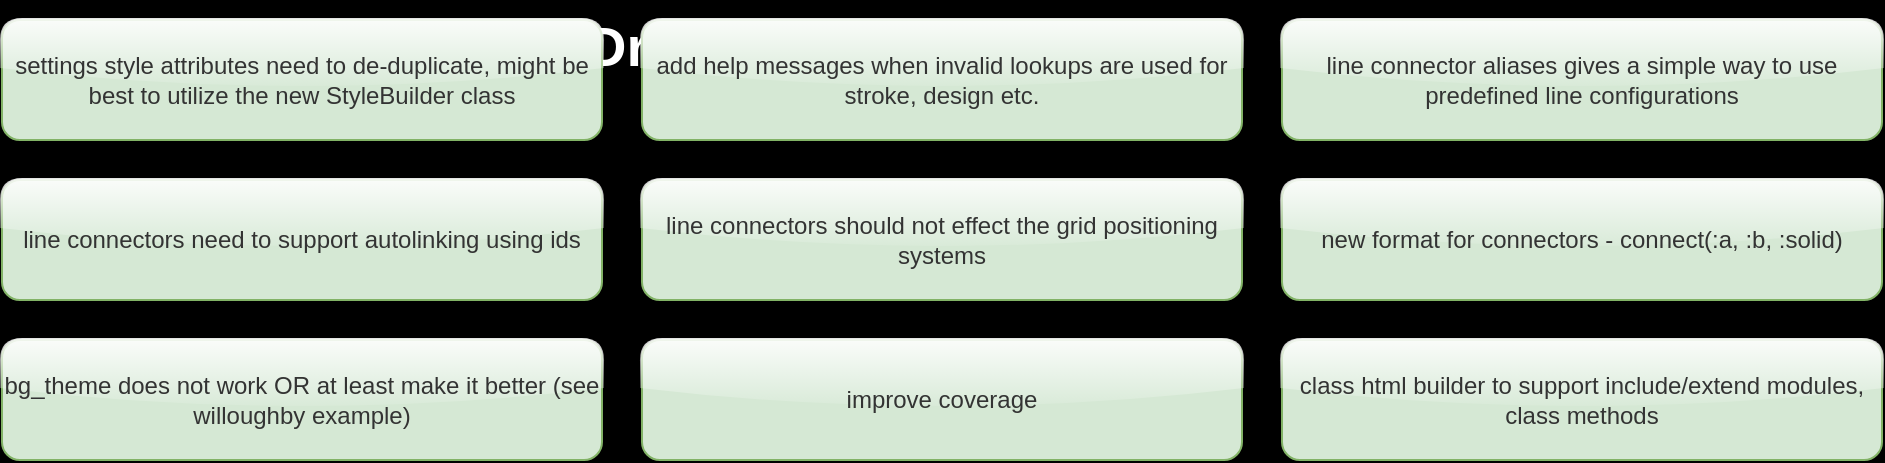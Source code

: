 <mxfile>
  <diagram id="7Ft" name="In progress">
    <mxGraphModel dx="0" dy="0" background="#000000" grid="0" gridSize="10" guides="1" tooltips="1" connect="1" arrows="1" fold="1" page="1" pageScale="1" pageWidth="1169" pageHeight="827" math="0" shadow="0">
      <root>
        <mxCell id="page_root_7Ft" parent="7Ft"/>
        <mxCell id="node_root_7Ft" parent="page_root_7Ft"/>
        <mxCell id="7Ft-1" value="DrawIO DSL" style="whiteSpace=wrap;html=1;rounded=1;glass=1;fontColor=#FFFFFF;text;fontSize=28;fontStyle=1;fillColor=none" vertex="1" parent="node_root_7Ft">
          <mxGeometry x="300" y="0" width="400" height="80" as="geometry"/>
        </mxCell>
        <mxCell id="7Ft-3" value="settings style attributes need to de-duplicate, might be best to utilize the new StyleBuilder class" style="whiteSpace=wrap;html=1;rounded=1;glass=1;fillColor=#d5e8d4;strokeColor=#82b366;fontColor=#333333" vertex="1" parent="node_root_7Ft">
          <mxGeometry x="10" y="10" width="300" height="60" as="geometry"/>
        </mxCell>
        <mxCell id="7Ft-4" value="add help messages when invalid lookups are used for stroke, design etc." style="whiteSpace=wrap;html=1;rounded=1;glass=1;fillColor=#d5e8d4;strokeColor=#82b366;fontColor=#333333" vertex="1" parent="node_root_7Ft">
          <mxGeometry x="330" y="10" width="300" height="60" as="geometry"/>
        </mxCell>
        <mxCell id="7Ft-5" value="line connector aliases gives a simple way to use predefined line configurations" style="whiteSpace=wrap;html=1;rounded=1;glass=1;fillColor=#d5e8d4;strokeColor=#82b366;fontColor=#333333" vertex="1" parent="node_root_7Ft">
          <mxGeometry x="650" y="10" width="300" height="60" as="geometry"/>
        </mxCell>
        <mxCell id="7Ft-6" value="line connectors need to support autolinking using ids" style="whiteSpace=wrap;html=1;rounded=1;glass=1;fillColor=#d5e8d4;strokeColor=#82b366;fontColor=#333333" vertex="1" parent="node_root_7Ft">
          <mxGeometry x="10" y="90" width="300" height="60" as="geometry"/>
        </mxCell>
        <mxCell id="7Ft-7" value="line connectors should not effect the grid positioning systems" style="whiteSpace=wrap;html=1;rounded=1;glass=1;fillColor=#d5e8d4;strokeColor=#82b366;fontColor=#333333" vertex="1" parent="node_root_7Ft">
          <mxGeometry x="330" y="90" width="300" height="60" as="geometry"/>
        </mxCell>
        <mxCell id="7Ft-8" value="new format for connectors - connect(:a, :b, :solid)" style="whiteSpace=wrap;html=1;rounded=1;glass=1;fillColor=#d5e8d4;strokeColor=#82b366;fontColor=#333333" vertex="1" parent="node_root_7Ft">
          <mxGeometry x="650" y="90" width="300" height="60" as="geometry"/>
        </mxCell>
        <mxCell id="7Ft-9" value="bg_theme does not work OR at least make it better (see willoughby example)" style="whiteSpace=wrap;html=1;rounded=1;glass=1;fillColor=#d5e8d4;strokeColor=#82b366;fontColor=#333333" vertex="1" parent="node_root_7Ft">
          <mxGeometry x="10" y="170" width="300" height="60" as="geometry"/>
        </mxCell>
        <mxCell id="7Ft-10" value="improve coverage" style="whiteSpace=wrap;html=1;rounded=1;glass=1;fillColor=#d5e8d4;strokeColor=#82b366;fontColor=#333333" vertex="1" parent="node_root_7Ft">
          <mxGeometry x="330" y="170" width="300" height="60" as="geometry"/>
        </mxCell>
        <mxCell id="7Ft-11" value="class html builder to support include/extend modules, class methods" style="whiteSpace=wrap;html=1;rounded=1;glass=1;fillColor=#d5e8d4;strokeColor=#82b366;fontColor=#333333" vertex="1" parent="node_root_7Ft">
          <mxGeometry x="650" y="170" width="300" height="60" as="geometry"/>
        </mxCell>
      </root>
    </mxGraphModel>
  </diagram>
  <diagram id="iU3" name="To Do">
    <mxGraphModel dx="0" dy="0" background="#000000" grid="0" gridSize="10" guides="1" tooltips="1" connect="1" arrows="1" fold="1" page="1" pageScale="1" pageWidth="1169" pageHeight="827" math="0" shadow="0">
      <root>
        <mxCell id="page_root_iU3" parent="iU3"/>
        <mxCell id="node_root_iU3" parent="page_root_iU3"/>
        <mxCell id="iU3-2" value="add active flag to shapes" style="whiteSpace=wrap;html=1;rounded=1;glass=1;fillColor=#dae8fc;strokeColor=#6c8ebf;fontColor=#333333" vertex="1" parent="node_root_iU3">
          <mxGeometry x="10" y="10" width="300" height="60" as="geometry"/>
        </mxCell>
        <mxCell id="iU3-3" value="rename entry/exit compass point to start/end point to be consistent with the arrows" style="whiteSpace=wrap;html=1;rounded=1;glass=1;fillColor=#dae8fc;strokeColor=#6c8ebf;fontColor=#333333" vertex="1" parent="node_root_iU3">
          <mxGeometry x="330" y="10" width="300" height="60" as="geometry"/>
        </mxCell>
        <mxCell id="iU3-4" value="does x, y, w, h need to be on lines (yes for connectors, but other lines?)" style="whiteSpace=wrap;html=1;rounded=1;glass=1;fillColor=#dae8fc;strokeColor=#6c8ebf;fontColor=#333333" vertex="1" parent="node_root_iU3">
          <mxGeometry x="650" y="10" width="300" height="60" as="geometry"/>
        </mxCell>
        <mxCell id="iU3-5" value="update domain model with all the recent architecture changes" style="whiteSpace=wrap;html=1;rounded=1;glass=1;fillColor=#dae8fc;strokeColor=#6c8ebf;fontColor=#333333" vertex="1" parent="node_root_iU3">
          <mxGeometry x="10" y="90" width="300" height="60" as="geometry"/>
        </mxCell>
        <mxCell id="iU3-6" value="replace generated methods for shapes, texts and lines with meta programming" style="whiteSpace=wrap;html=1;rounded=1;glass=1;fillColor=#dae8fc;strokeColor=#6c8ebf;fontColor=#333333" vertex="1" parent="node_root_iU3">
          <mxGeometry x="330" y="90" width="300" height="60" as="geometry"/>
        </mxCell>
        <mxCell id="iU3-7" value="refactor HTML builder to custom GEM or use existing ruby GEM" style="whiteSpace=wrap;html=1;rounded=1;glass=1;fillColor=#dae8fc;strokeColor=#6c8ebf;fontColor=#333333" vertex="1" parent="node_root_iU3">
          <mxGeometry x="650" y="90" width="300" height="60" as="geometry"/>
        </mxCell>
        <mxCell id="iU3-8" value="add page background to theme, use it whenever the theme is set at a diagram/page level" style="whiteSpace=wrap;html=1;rounded=1;glass=1;fillColor=#dae8fc;strokeColor=#6c8ebf;fontColor=#333333" vertex="1" parent="node_root_iU3">
          <mxGeometry x="10" y="170" width="300" height="60" as="geometry"/>
        </mxCell>
        <mxCell id="iU3-9" value="move DrawioDsl::Formatters::Factory::FORMATTERS to resource file" style="whiteSpace=wrap;html=1;rounded=1;glass=1;fillColor=#dae8fc;strokeColor=#6c8ebf;fontColor=#333333" vertex="1" parent="node_root_iU3">
          <mxGeometry x="330" y="170" width="300" height="60" as="geometry"/>
        </mxCell>
        <mxCell id="iU3-10" value="move DrawioDsl::Formatters::StyleBuilder::MAPPINGS to resource file" style="whiteSpace=wrap;html=1;rounded=1;glass=1;fillColor=#dae8fc;strokeColor=#6c8ebf;fontColor=#333333" vertex="1" parent="node_root_iU3">
          <mxGeometry x="650" y="170" width="300" height="60" as="geometry"/>
        </mxCell>
        <mxCell id="iU3-11" value="write SVG directly into other projects" style="whiteSpace=wrap;html=1;rounded=1;glass=1;fillColor=#dae8fc;strokeColor=#6c8ebf;fontColor=#333333" vertex="1" parent="node_root_iU3">
          <mxGeometry x="10" y="250" width="300" height="60" as="geometry"/>
        </mxCell>
        <mxCell id="iU3-12" value="Nodes need to support child nodes - aka namespaces, groupings" style="whiteSpace=wrap;html=1;rounded=1;glass=1;fillColor=#dae8fc;strokeColor=#6c8ebf;fontColor=#333333" vertex="1" parent="node_root_iU3">
          <mxGeometry x="330" y="250" width="300" height="60" as="geometry"/>
        </mxCell>
        <mxCell id="iU3-13" value="Grid layout does not position itself in relation to the last element" style="whiteSpace=wrap;html=1;rounded=1;glass=1;fillColor=#dae8fc;strokeColor=#6c8ebf;fontColor=#333333" vertex="1" parent="node_root_iU3">
          <mxGeometry x="650" y="250" width="300" height="60" as="geometry"/>
        </mxCell>
        <mxCell id="iU3-14" value="Grid layout should not be affected by connector lines" style="whiteSpace=wrap;html=1;rounded=1;glass=1;fillColor=#dae8fc;strokeColor=#6c8ebf;fontColor=#333333" vertex="1" parent="node_root_iU3">
          <mxGeometry x="10" y="330" width="300" height="60" as="geometry"/>
        </mxCell>
        <mxCell id="iU3-15" value="Grid layout should support flow break (break to next section if less then boundary)" style="whiteSpace=wrap;html=1;rounded=1;glass=1;fillColor=#dae8fc;strokeColor=#6c8ebf;fontColor=#333333" vertex="1" parent="node_root_iU3">
          <mxGeometry x="330" y="330" width="300" height="60" as="geometry"/>
        </mxCell>
        <mxCell id="iU3-16" value="Grid layout should support hard break (break to next section)" style="whiteSpace=wrap;html=1;rounded=1;glass=1;fillColor=#dae8fc;strokeColor=#6c8ebf;fontColor=#333333" vertex="1" parent="node_root_iU3">
          <mxGeometry x="650" y="330" width="300" height="60" as="geometry"/>
        </mxCell>
        <mxCell id="iU3-17" value="Dynamic sized shapes that expand to the size of their text" style="whiteSpace=wrap;html=1;rounded=1;glass=1;fillColor=#dae8fc;strokeColor=#6c8ebf;fontColor=#333333" vertex="1" parent="node_root_iU3">
          <mxGeometry x="10" y="410" width="300" height="60" as="geometry"/>
        </mxCell>
        <mxCell id="iU3-18" value="Control of text padding left, right, top and bottom" style="whiteSpace=wrap;html=1;rounded=1;glass=1;fillColor=#dae8fc;strokeColor=#6c8ebf;fontColor=#333333" vertex="1" parent="node_root_iU3">
          <mxGeometry x="330" y="410" width="300" height="60" as="geometry"/>
        </mxCell>
        <mxCell id="iU3-19" value="Improve the theme control over text-only shapes" style="whiteSpace=wrap;html=1;rounded=1;glass=1;fillColor=#dae8fc;strokeColor=#6c8ebf;fontColor=#333333" vertex="1" parent="node_root_iU3">
          <mxGeometry x="650" y="410" width="300" height="60" as="geometry"/>
        </mxCell>
        <mxCell id="iU3-20" value="x,y settings do not work for shapes within a grid layout" style="whiteSpace=wrap;html=1;rounded=1;glass=1;fillColor=#dae8fc;strokeColor=#6c8ebf;fontColor=#333333" vertex="1" parent="node_root_iU3">
          <mxGeometry x="10" y="490" width="300" height="60" as="geometry"/>
        </mxCell>
        <mxCell id="iU3-21" value="page layout so that you drop elements on and they are positioned correctly, e.g centered, left, right, etc, maybe a grid layout with a wrap of 1 and a width of the page is sufficient" style="whiteSpace=wrap;html=1;rounded=1;glass=1;fillColor=#dae8fc;strokeColor=#6c8ebf;fontColor=#333333" vertex="1" parent="node_root_iU3">
          <mxGeometry x="330" y="490" width="300" height="60" as="geometry"/>
        </mxCell>
      </root>
    </mxGraphModel>
  </diagram>
  <diagram id="Jha" name="Done">
    <mxGraphModel dx="0" dy="0" background="#000000" grid="0" gridSize="10" guides="1" tooltips="1" connect="1" arrows="1" fold="1" page="1" pageScale="1" pageWidth="1169" pageHeight="827" math="0" shadow="0">
      <root>
        <mxCell id="page_root_Jha" parent="Jha"/>
        <mxCell id="node_root_Jha" parent="page_root_Jha"/>
        <mxCell id="Jha-2" value="add support for :design to line" style="whiteSpace=wrap;html=1;rounded=1;glass=1;fillColor=#f8cecc;strokeColor=#b85450;fontColor=#333333" vertex="1" parent="node_root_Jha">
          <mxGeometry x="10" y="10" width="300" height="60" as="geometry"/>
        </mxCell>
        <mxCell id="Jha-3" value="add support for :arrow to line" style="whiteSpace=wrap;html=1;rounded=1;glass=1;fillColor=#f8cecc;strokeColor=#b85450;fontColor=#333333" vertex="1" parent="node_root_Jha">
          <mxGeometry x="330" y="10" width="300" height="60" as="geometry"/>
        </mxCell>
        <mxCell id="Jha-4" value="add support for :waypoint to line" style="whiteSpace=wrap;html=1;rounded=1;glass=1;fillColor=#f8cecc;strokeColor=#b85450;fontColor=#333333" vertex="1" parent="node_root_Jha">
          <mxGeometry x="650" y="10" width="300" height="60" as="geometry"/>
        </mxCell>
        <mxCell id="Jha-5" value="add support for :exit, :entry to line" style="whiteSpace=wrap;html=1;rounded=1;glass=1;fillColor=#f8cecc;strokeColor=#b85450;fontColor=#333333" vertex="1" parent="node_root_Jha">
          <mxGeometry x="10" y="90" width="300" height="60" as="geometry"/>
        </mxCell>
        <mxCell id="Jha-6" value="add support for :design to line" style="whiteSpace=wrap;html=1;rounded=1;glass=1;fillColor=#f8cecc;strokeColor=#b85450;fontColor=#333333" vertex="1" parent="node_root_Jha">
          <mxGeometry x="330" y="90" width="300" height="60" as="geometry"/>
        </mxCell>
        <mxCell id="Jha-7" value="refactor shapes to use configuration file and split into elements, lines and texts" style="whiteSpace=wrap;html=1;rounded=1;glass=1;fillColor=#f8cecc;strokeColor=#b85450;fontColor=#333333" vertex="1" parent="node_root_Jha">
          <mxGeometry x="650" y="90" width="300" height="60" as="geometry"/>
        </mxCell>
        <mxCell id="Jha-8" value="add new shapes related to line connectors, plus add stroke: configuration" style="whiteSpace=wrap;html=1;rounded=1;glass=1;fillColor=#f8cecc;strokeColor=#b85450;fontColor=#333333" vertex="1" parent="node_root_Jha">
          <mxGeometry x="10" y="170" width="300" height="60" as="geometry"/>
        </mxCell>
        <mxCell id="Jha-9" value="rename type to key" style="whiteSpace=wrap;html=1;rounded=1;glass=1;fillColor=#f8cecc;strokeColor=#b85450;fontColor=#333333" vertex="1" parent="node_root_Jha">
          <mxGeometry x="330" y="170" width="300" height="60" as="geometry"/>
        </mxCell>
        <mxCell id="Jha-10" value="headings do not appear to be working?" style="whiteSpace=wrap;html=1;rounded=1;glass=1;fillColor=#f8cecc;strokeColor=#b85450;fontColor=#333333" vertex="1" parent="node_root_Jha">
          <mxGeometry x="650" y="170" width="300" height="60" as="geometry"/>
        </mxCell>
        <mxCell id="Jha-11" value="add sample for backgrounds with text on top, add support for favourite backgrounds" style="whiteSpace=wrap;html=1;rounded=1;glass=1;fillColor=#f8cecc;strokeColor=#b85450;fontColor=#333333" vertex="1" parent="node_root_Jha">
          <mxGeometry x="10" y="250" width="300" height="60" as="geometry"/>
        </mxCell>
        <mxCell id="Jha-12" value="add background themes, with foreground text color" style="whiteSpace=wrap;html=1;rounded=1;glass=1;fillColor=#f8cecc;strokeColor=#b85450;fontColor=#333333" vertex="1" parent="node_root_Jha">
          <mxGeometry x="330" y="250" width="300" height="60" as="geometry"/>
        </mxCell>
        <mxCell id="Jha-13" value="refactor shapes configuration so that it reads from custom file" style="whiteSpace=wrap;html=1;rounded=1;glass=1;fillColor=#f8cecc;strokeColor=#b85450;fontColor=#333333" vertex="1" parent="node_root_Jha">
          <mxGeometry x="650" y="250" width="300" height="60" as="geometry"/>
        </mxCell>
        <mxCell id="Jha-14" value="fix :text" style="whiteSpace=wrap;html=1;rounded=1;glass=1;fillColor=#f8cecc;strokeColor=#b85450;fontColor=#333333" vertex="1" parent="node_root_Jha">
          <mxGeometry x="10" y="330" width="300" height="60" as="geometry"/>
        </mxCell>
        <mxCell id="Jha-15" value="configuration for lines" style="whiteSpace=wrap;html=1;rounded=1;glass=1;fillColor=#f8cecc;strokeColor=#b85450;fontColor=#333333" vertex="1" parent="node_root_Jha">
          <mxGeometry x="330" y="330" width="300" height="60" as="geometry"/>
        </mxCell>
        <mxCell id="Jha-16" value="configuration for text" style="whiteSpace=wrap;html=1;rounded=1;glass=1;fillColor=#f8cecc;strokeColor=#b85450;fontColor=#333333" vertex="1" parent="node_root_Jha">
          <mxGeometry x="650" y="330" width="300" height="60" as="geometry"/>
        </mxCell>
        <mxCell id="Jha-17" value="configuration for elements" style="whiteSpace=wrap;html=1;rounded=1;glass=1;fillColor=#f8cecc;strokeColor=#b85450;fontColor=#333333" vertex="1" parent="node_root_Jha">
          <mxGeometry x="10" y="410" width="300" height="60" as="geometry"/>
        </mxCell>
        <mxCell id="Jha-18" value="configuration for line strokes" style="whiteSpace=wrap;html=1;rounded=1;glass=1;fillColor=#f8cecc;strokeColor=#b85450;fontColor=#333333" vertex="1" parent="node_root_Jha">
          <mxGeometry x="330" y="410" width="300" height="60" as="geometry"/>
        </mxCell>
        <mxCell id="Jha-19" value="configuration for connector compass direction" style="whiteSpace=wrap;html=1;rounded=1;glass=1;fillColor=#f8cecc;strokeColor=#b85450;fontColor=#333333" vertex="1" parent="node_root_Jha">
          <mxGeometry x="650" y="410" width="300" height="60" as="geometry"/>
        </mxCell>
        <mxCell id="Jha-20" value="configuration for connector design" style="whiteSpace=wrap;html=1;rounded=1;glass=1;fillColor=#f8cecc;strokeColor=#b85450;fontColor=#333333" vertex="1" parent="node_root_Jha">
          <mxGeometry x="10" y="490" width="300" height="60" as="geometry"/>
        </mxCell>
        <mxCell id="Jha-21" value="configuration for connector arrows" style="whiteSpace=wrap;html=1;rounded=1;glass=1;fillColor=#f8cecc;strokeColor=#b85450;fontColor=#333333" vertex="1" parent="node_root_Jha">
          <mxGeometry x="330" y="490" width="300" height="60" as="geometry"/>
        </mxCell>
        <mxCell id="Jha-22" value="configuration for connector waypoints" style="whiteSpace=wrap;html=1;rounded=1;glass=1;fillColor=#f8cecc;strokeColor=#b85450;fontColor=#333333" vertex="1" parent="node_root_Jha">
          <mxGeometry x="650" y="490" width="300" height="60" as="geometry"/>
        </mxCell>
        <mxCell id="Jha-23" value="export_json will output a diagram in machine readable format" style="whiteSpace=wrap;html=1;rounded=1;glass=1;fillColor=#f8cecc;strokeColor=#b85450;fontColor=#333333" vertex="1" parent="node_root_Jha">
          <mxGeometry x="10" y="570" width="300" height="60" as="geometry"/>
        </mxCell>
        <mxCell id="Jha-24" value="class html formatter to support regular html nodes such as p, h1.. ul, li that are found on the builder" style="whiteSpace=wrap;html=1;rounded=1;glass=1;fillColor=#f8cecc;strokeColor=#b85450;fontColor=#333333" vertex="1" parent="node_root_Jha">
          <mxGeometry x="330" y="570" width="300" height="60" as="geometry"/>
        </mxCell>
        <mxCell id="Jha-25" value="group box, like a regular box but with a top aligned h1 style title" style="whiteSpace=wrap;html=1;rounded=1;glass=1;fillColor=#f8cecc;strokeColor=#b85450;fontColor=#333333" vertex="1" parent="node_root_Jha">
          <mxGeometry x="650" y="570" width="300" height="60" as="geometry"/>
        </mxCell>
        <mxCell id="Jha-26" value="build a domain (class) diagram" style="whiteSpace=wrap;html=1;rounded=1;glass=1;fillColor=#f8cecc;strokeColor=#b85450;fontColor=#333333" vertex="1" parent="node_root_Jha">
          <mxGeometry x="10" y="650" width="300" height="60" as="geometry"/>
        </mxCell>
        <mxCell id="Jha-27" value="build configuration for line strokes %i[dashed dotted dashdot dashdotdot dotdotdot longdash)" style="whiteSpace=wrap;html=1;rounded=1;glass=1;fillColor=#f8cecc;strokeColor=#b85450;fontColor=#333333" vertex="1" parent="node_root_Jha">
          <mxGeometry x="330" y="650" width="300" height="60" as="geometry"/>
        </mxCell>
        <mxCell id="Jha-28" value="build configuration for line compass %i[n ne e se s sw w nw]" style="whiteSpace=wrap;html=1;rounded=1;glass=1;fillColor=#f8cecc;strokeColor=#b85450;fontColor=#333333" vertex="1" parent="node_root_Jha">
          <mxGeometry x="650" y="650" width="300" height="60" as="geometry"/>
        </mxCell>
        <mxCell id="Jha-29" value="build configuration for line shape %i[style1 style2 style3 style4]" style="whiteSpace=wrap;html=1;rounded=1;glass=1;fillColor=#f8cecc;strokeColor=#b85450;fontColor=#333333" vertex="1" parent="node_root_Jha">
          <mxGeometry x="10" y="730" width="300" height="60" as="geometry"/>
        </mxCell>
        <mxCell id="Jha-30" value="build configuration for arrows %i[straight triangle diamond circle cross short default none plain skewed_dash concave er_many er_one er_one_optional er_one_mandatory er_many_optional er_many_mandatory]" style="whiteSpace=wrap;html=1;rounded=1;glass=1;fillColor=#f8cecc;strokeColor=#b85450;fontColor=#333333" vertex="1" parent="node_root_Jha">
          <mxGeometry x="330" y="730" width="300" height="60" as="geometry"/>
        </mxCell>
        <mxCell id="Jha-31" value="refactor the shape-&gt;text_only (boolean) to category (symbol)" style="whiteSpace=wrap;html=1;rounded=1;glass=1;fillColor=#f8cecc;strokeColor=#b85450;fontColor=#333333" vertex="1" parent="node_root_Jha">
          <mxGeometry x="650" y="730" width="300" height="60" as="geometry"/>
        </mxCell>
        <mxCell id="Jha-32" value="ensure that ids are working as expected" style="whiteSpace=wrap;html=1;rounded=1;glass=1;fillColor=#f8cecc;strokeColor=#b85450;fontColor=#333333" vertex="1" parent="node_root_Jha">
          <mxGeometry x="10" y="810" width="300" height="60" as="geometry"/>
        </mxCell>
        <mxCell id="Jha-33" value="alter the initial parameter of all shapes so that it can be an ID, without named attribute" style="whiteSpace=wrap;html=1;rounded=1;glass=1;fillColor=#f8cecc;strokeColor=#b85450;fontColor=#333333" vertex="1" parent="node_root_Jha">
          <mxGeometry x="330" y="810" width="300" height="60" as="geometry"/>
        </mxCell>
        <mxCell id="Jha-34" value="move project-plan files" style="whiteSpace=wrap;html=1;rounded=1;glass=1;fillColor=#f8cecc;strokeColor=#b85450;fontColor=#333333" vertex="1" parent="node_root_Jha">
          <mxGeometry x="650" y="810" width="300" height="60" as="geometry"/>
        </mxCell>
        <mxCell id="Jha-35" value="alter configure_shape so it sets the default shape key and use that for selecting the default HTML formatter" style="whiteSpace=wrap;html=1;rounded=1;glass=1;fillColor=#f8cecc;strokeColor=#b85450;fontColor=#333333" vertex="1" parent="node_root_Jha">
          <mxGeometry x="10" y="890" width="300" height="60" as="geometry"/>
        </mxCell>
        <mxCell id="Jha-36" value="add todo shape to simplify project plan drawing" style="whiteSpace=wrap;html=1;rounded=1;glass=1;fillColor=#f8cecc;strokeColor=#b85450;fontColor=#333333" vertex="1" parent="node_root_Jha">
          <mxGeometry x="330" y="890" width="300" height="60" as="geometry"/>
        </mxCell>
        <mxCell id="Jha-37" value="introduce .value property to shape and let it use either formatted HTML or plain text title" style="whiteSpace=wrap;html=1;rounded=1;glass=1;fillColor=#f8cecc;strokeColor=#b85450;fontColor=#333333" vertex="1" parent="node_root_Jha">
          <mxGeometry x="650" y="890" width="300" height="60" as="geometry"/>
        </mxCell>
        <mxCell id="Jha-38" value="formatter DSL that can render HTML directly into the value property" style="whiteSpace=wrap;html=1;rounded=1;glass=1;fillColor=#f8cecc;strokeColor=#b85450;fontColor=#333333" vertex="1" parent="node_root_Jha">
          <mxGeometry x="10" y="970" width="300" height="60" as="geometry"/>
        </mxCell>
        <mxCell id="Jha-39" value="formatter DSL for class and interface generation" style="whiteSpace=wrap;html=1;rounded=1;glass=1;fillColor=#f8cecc;strokeColor=#b85450;fontColor=#333333" vertex="1" parent="node_root_Jha">
          <mxGeometry x="330" y="970" width="300" height="60" as="geometry"/>
        </mxCell>
        <mxCell id="Jha-40" value="generate extension based graphics based on drawio extensions.js" style="whiteSpace=wrap;html=1;rounded=1;glass=1;fillColor=#f8cecc;strokeColor=#b85450;fontColor=#333333" vertex="1" parent="node_root_Jha">
          <mxGeometry x="650" y="970" width="300" height="60" as="geometry"/>
        </mxCell>
        <mxCell id="Jha-41" value="active? flag on page defaulting to true. set to false to exclude page from diagram." style="whiteSpace=wrap;html=1;rounded=1;glass=1;fillColor=#f8cecc;strokeColor=#b85450;fontColor=#333333" vertex="1" parent="node_root_Jha">
          <mxGeometry x="10" y="1050" width="300" height="60" as="geometry"/>
        </mxCell>
        <mxCell id="Jha-42" value="first level child nodes need to hang of node 1" style="whiteSpace=wrap;html=1;rounded=1;glass=1;fillColor=#f8cecc;strokeColor=#b85450;fontColor=#333333" vertex="1" parent="node_root_Jha">
          <mxGeometry x="330" y="1050" width="300" height="60" as="geometry"/>
        </mxCell>
        <mxCell id="Jha-43" value="node has child nodes and add_node will set a nodes parent" style="whiteSpace=wrap;html=1;rounded=1;glass=1;fillColor=#f8cecc;strokeColor=#b85450;fontColor=#333333" vertex="1" parent="node_root_Jha">
          <mxGeometry x="650" y="1050" width="300" height="60" as="geometry"/>
        </mxCell>
        <mxCell id="Jha-44" value="nodes can belong to a parent node, the top level node responds with truthy to root?" style="whiteSpace=wrap;html=1;rounded=1;glass=1;fillColor=#f8cecc;strokeColor=#b85450;fontColor=#333333" vertex="1" parent="node_root_Jha">
          <mxGeometry x="10" y="1130" width="300" height="60" as="geometry"/>
        </mxCell>
        <mxCell id="Jha-45" value="add sample diagram for the github readme file" style="whiteSpace=wrap;html=1;rounded=1;glass=1;fillColor=#f8cecc;strokeColor=#b85450;fontColor=#333333" vertex="1" parent="node_root_Jha">
          <mxGeometry x="330" y="1130" width="300" height="60" as="geometry"/>
        </mxCell>
        <mxCell id="Jha-46" value="write samples into docs folder and display in readme" style="whiteSpace=wrap;html=1;rounded=1;glass=1;fillColor=#f8cecc;strokeColor=#b85450;fontColor=#333333" vertex="1" parent="node_root_Jha">
          <mxGeometry x="650" y="1130" width="300" height="60" as="geometry"/>
        </mxCell>
        <mxCell id="Jha-47" value="add export as .PNG, needs to take a page number as the PNG will not support multiple pages" style="whiteSpace=wrap;html=1;rounded=1;glass=1;fillColor=#f8cecc;strokeColor=#b85450;fontColor=#333333" vertex="1" parent="node_root_Jha">
          <mxGeometry x="10" y="1210" width="300" height="60" as="geometry"/>
        </mxCell>
        <mxCell id="Jha-48" value="add export as .SVG, needs to take a page number as the SVG will not support multiple pages" style="whiteSpace=wrap;html=1;rounded=1;glass=1;fillColor=#f8cecc;strokeColor=#b85450;fontColor=#333333" vertex="1" parent="node_root_Jha">
          <mxGeometry x="330" y="1210" width="300" height="60" as="geometry"/>
        </mxCell>
        <mxCell id="Jha-49" value="add save as .drawio" style="whiteSpace=wrap;html=1;rounded=1;glass=1;fillColor=#f8cecc;strokeColor=#b85450;fontColor=#333333" vertex="1" parent="node_root_Jha">
          <mxGeometry x="650" y="1210" width="300" height="60" as="geometry"/>
        </mxCell>
      </root>
    </mxGraphModel>
  </diagram>
</mxfile>